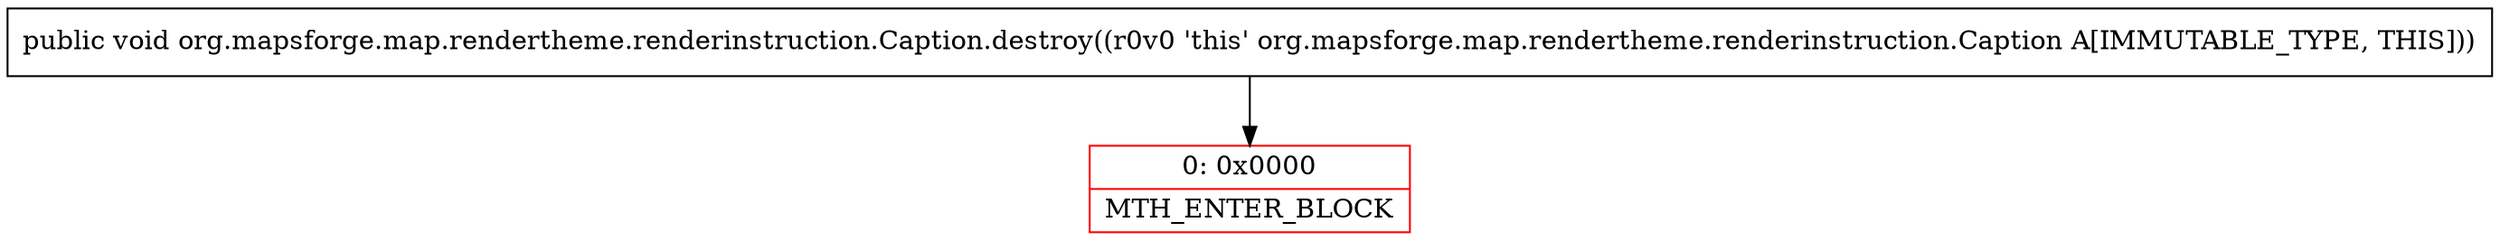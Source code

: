 digraph "CFG fororg.mapsforge.map.rendertheme.renderinstruction.Caption.destroy()V" {
subgraph cluster_Region_1439988292 {
label = "R(0)";
node [shape=record,color=blue];
}
Node_0 [shape=record,color=red,label="{0\:\ 0x0000|MTH_ENTER_BLOCK\l}"];
MethodNode[shape=record,label="{public void org.mapsforge.map.rendertheme.renderinstruction.Caption.destroy((r0v0 'this' org.mapsforge.map.rendertheme.renderinstruction.Caption A[IMMUTABLE_TYPE, THIS])) }"];
MethodNode -> Node_0;
}

